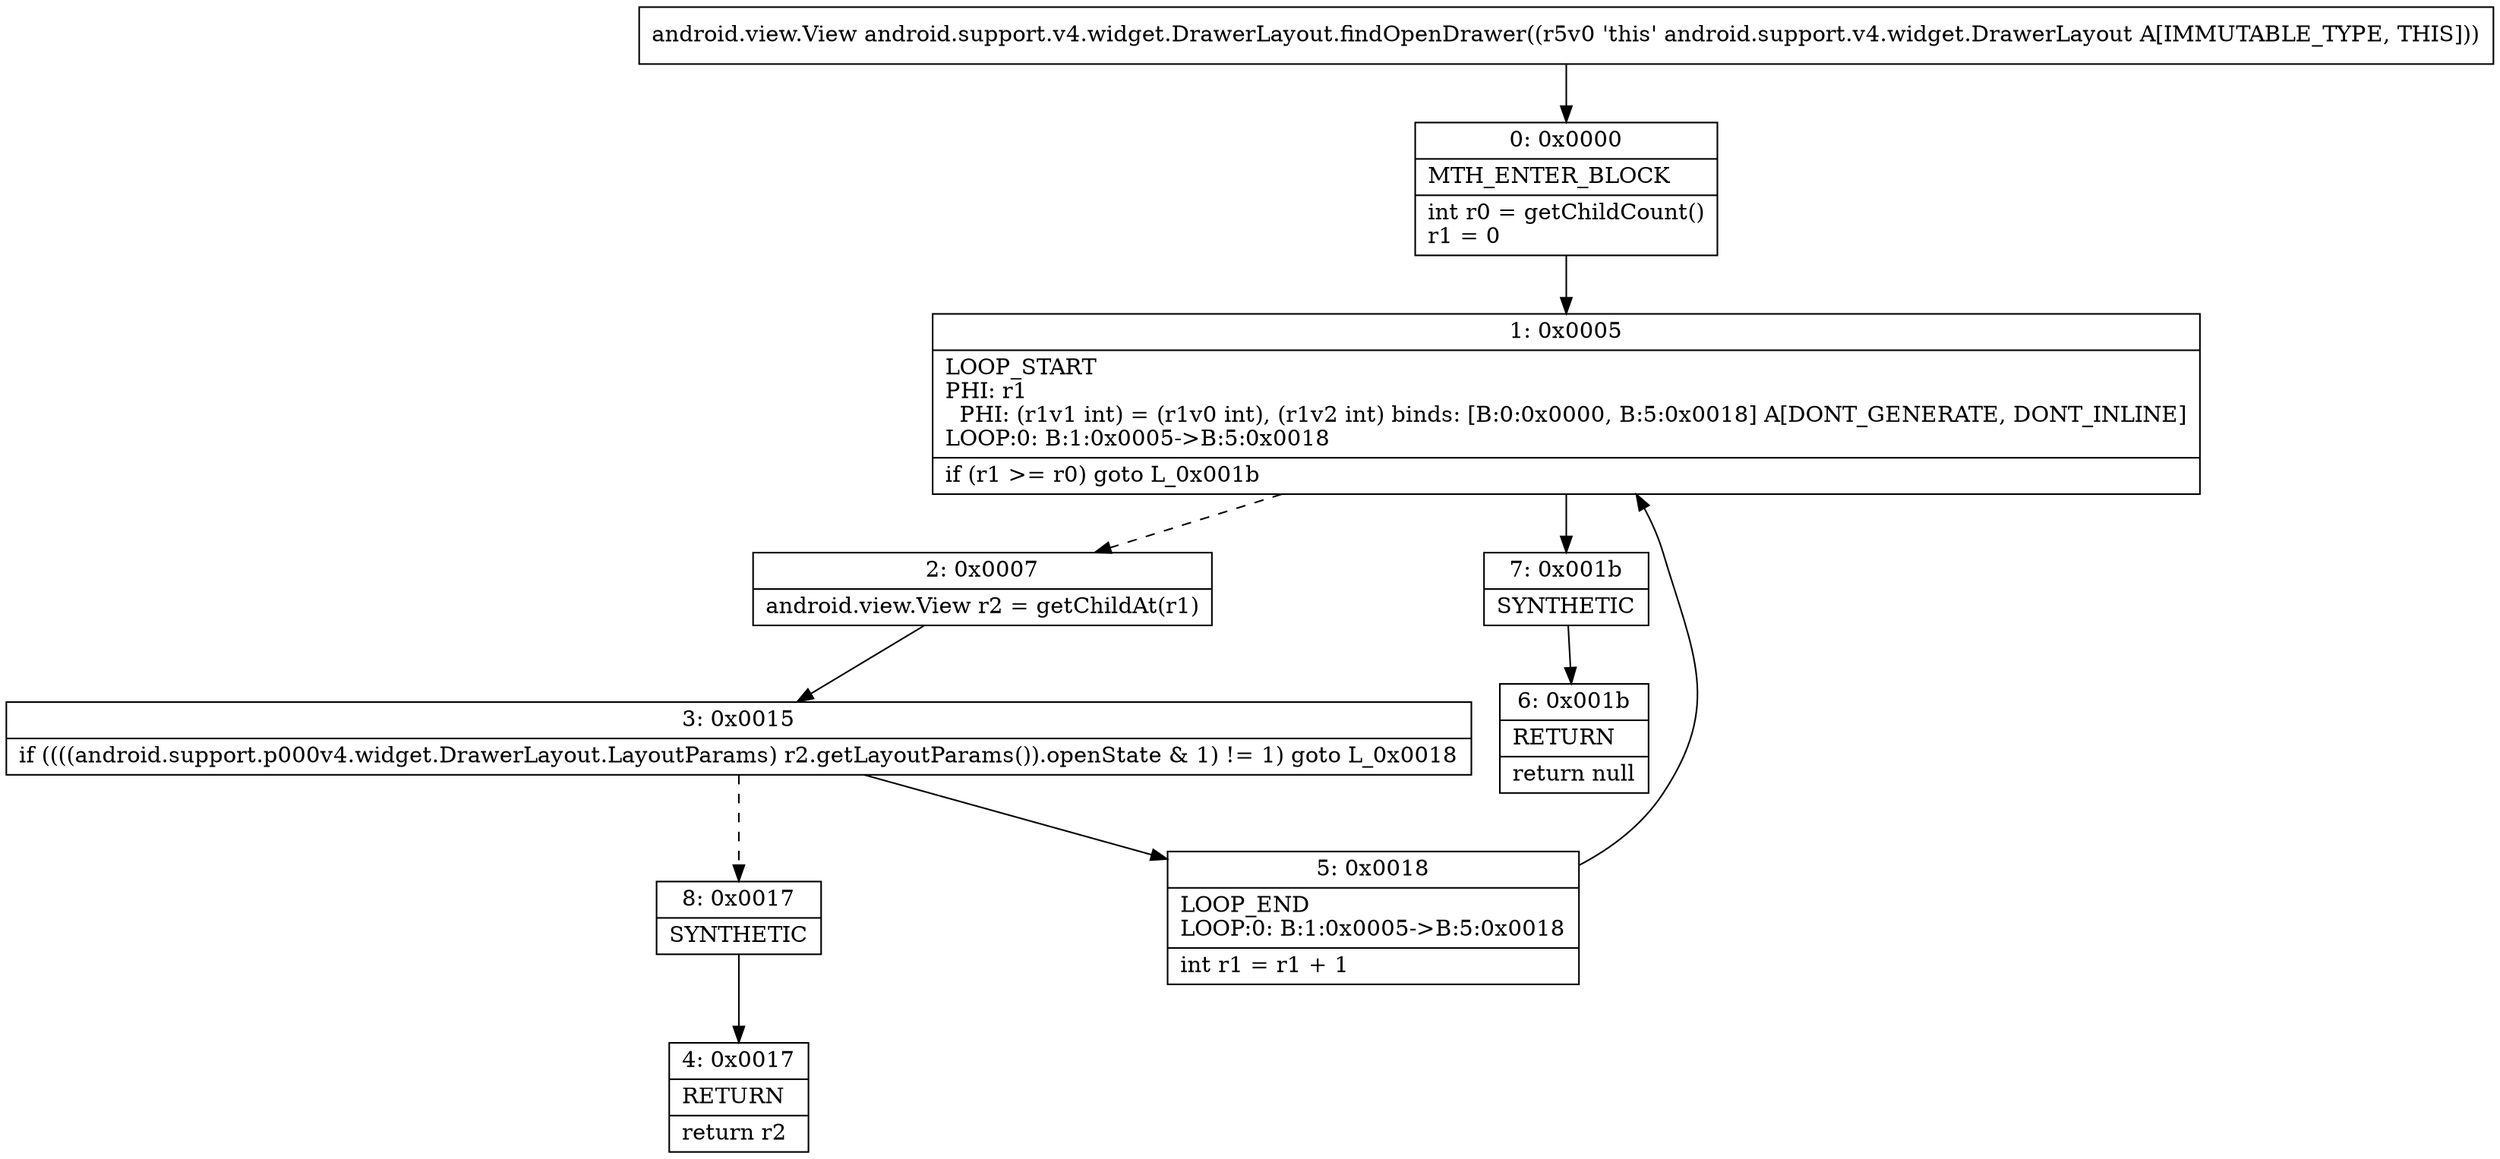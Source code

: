 digraph "CFG forandroid.support.v4.widget.DrawerLayout.findOpenDrawer()Landroid\/view\/View;" {
Node_0 [shape=record,label="{0\:\ 0x0000|MTH_ENTER_BLOCK\l|int r0 = getChildCount()\lr1 = 0\l}"];
Node_1 [shape=record,label="{1\:\ 0x0005|LOOP_START\lPHI: r1 \l  PHI: (r1v1 int) = (r1v0 int), (r1v2 int) binds: [B:0:0x0000, B:5:0x0018] A[DONT_GENERATE, DONT_INLINE]\lLOOP:0: B:1:0x0005\-\>B:5:0x0018\l|if (r1 \>= r0) goto L_0x001b\l}"];
Node_2 [shape=record,label="{2\:\ 0x0007|android.view.View r2 = getChildAt(r1)\l}"];
Node_3 [shape=record,label="{3\:\ 0x0015|if ((((android.support.p000v4.widget.DrawerLayout.LayoutParams) r2.getLayoutParams()).openState & 1) != 1) goto L_0x0018\l}"];
Node_4 [shape=record,label="{4\:\ 0x0017|RETURN\l|return r2\l}"];
Node_5 [shape=record,label="{5\:\ 0x0018|LOOP_END\lLOOP:0: B:1:0x0005\-\>B:5:0x0018\l|int r1 = r1 + 1\l}"];
Node_6 [shape=record,label="{6\:\ 0x001b|RETURN\l|return null\l}"];
Node_7 [shape=record,label="{7\:\ 0x001b|SYNTHETIC\l}"];
Node_8 [shape=record,label="{8\:\ 0x0017|SYNTHETIC\l}"];
MethodNode[shape=record,label="{android.view.View android.support.v4.widget.DrawerLayout.findOpenDrawer((r5v0 'this' android.support.v4.widget.DrawerLayout A[IMMUTABLE_TYPE, THIS])) }"];
MethodNode -> Node_0;
Node_0 -> Node_1;
Node_1 -> Node_2[style=dashed];
Node_1 -> Node_7;
Node_2 -> Node_3;
Node_3 -> Node_5;
Node_3 -> Node_8[style=dashed];
Node_5 -> Node_1;
Node_7 -> Node_6;
Node_8 -> Node_4;
}

